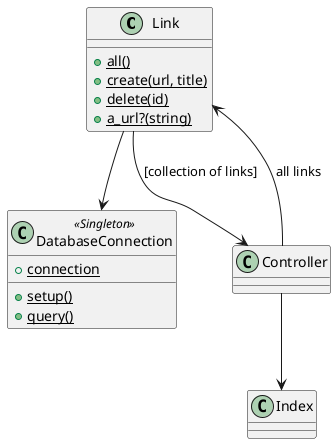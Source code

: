 @startuml

class Link {
    +{static} all()
    +{static} create(url, title)
    +{static} delete(id)
    +{static} a_url?(string)
}

class DatabaseConnection <<Singleton>>  {
    +{static} connection
    +{static} setup()
    +{static} query()
}

Controller --> Link: all links
Controller --> Index
Link --> Controller: [collection of links]
Link --> DatabaseConnection

@enduml
